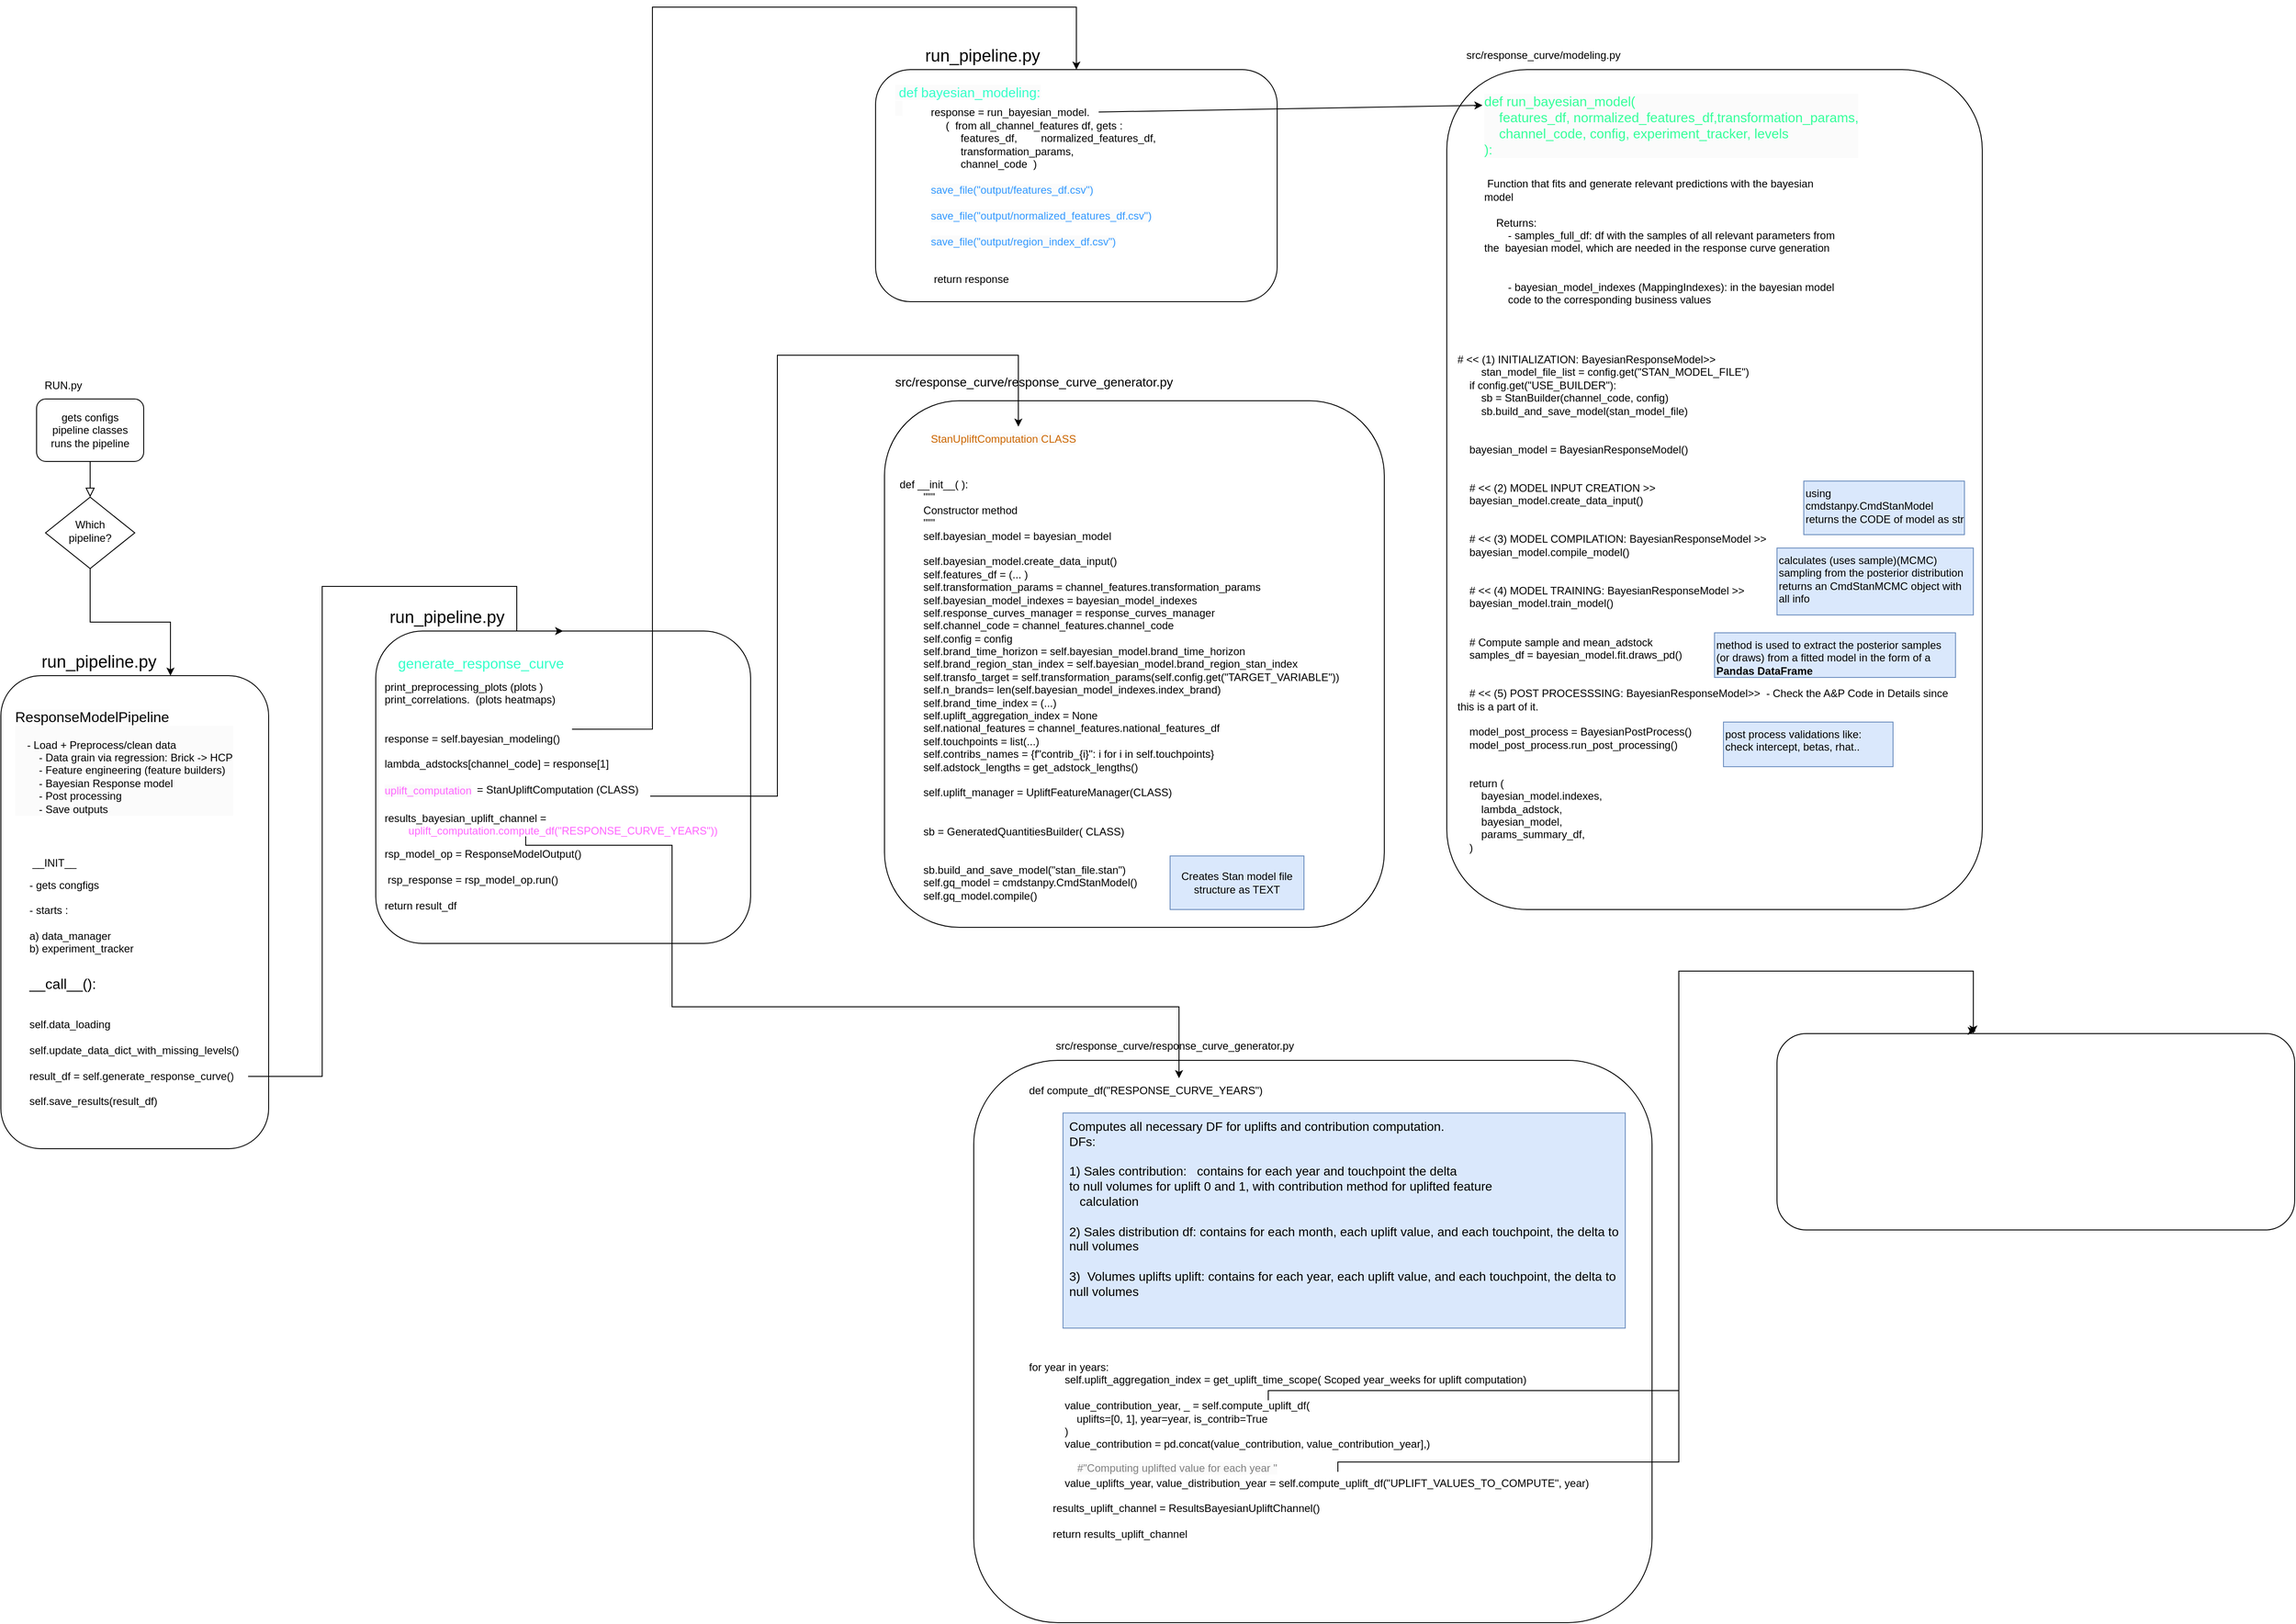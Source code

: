 <mxfile version="24.7.14">
  <diagram id="C5RBs43oDa-KdzZeNtuy" name="Page-1">
    <mxGraphModel dx="752" dy="2500" grid="1" gridSize="10" guides="1" tooltips="1" connect="1" arrows="1" fold="1" page="1" pageScale="1" pageWidth="20000" pageHeight="2000" math="0" shadow="0">
      <root>
        <mxCell id="WIyWlLk6GJQsqaUBKTNV-0" />
        <mxCell id="WIyWlLk6GJQsqaUBKTNV-1" parent="WIyWlLk6GJQsqaUBKTNV-0" />
        <mxCell id="bgpGDWmcntnncIZ7-7qG-19" value="" style="rounded=1;whiteSpace=wrap;html=1;" vertex="1" parent="WIyWlLk6GJQsqaUBKTNV-1">
          <mxGeometry x="1210" y="820" width="760" height="630" as="geometry" />
        </mxCell>
        <mxCell id="bgpGDWmcntnncIZ7-7qG-4" value="" style="rounded=1;whiteSpace=wrap;html=1;" vertex="1" parent="WIyWlLk6GJQsqaUBKTNV-1">
          <mxGeometry x="1110" y="81" width="560" height="590" as="geometry" />
        </mxCell>
        <mxCell id="fa4uJrr_QhnZvR9-6Muc-73" value="" style="rounded=1;whiteSpace=wrap;html=1;" parent="WIyWlLk6GJQsqaUBKTNV-1" vertex="1">
          <mxGeometry x="1740" y="-290" width="600" height="941" as="geometry" />
        </mxCell>
        <mxCell id="WIyWlLk6GJQsqaUBKTNV-2" value="" style="rounded=0;html=1;jettySize=auto;orthogonalLoop=1;fontSize=11;endArrow=block;endFill=0;endSize=8;strokeWidth=1;shadow=0;labelBackgroundColor=none;edgeStyle=orthogonalEdgeStyle;" parent="WIyWlLk6GJQsqaUBKTNV-1" source="WIyWlLk6GJQsqaUBKTNV-3" target="WIyWlLk6GJQsqaUBKTNV-6" edge="1">
          <mxGeometry relative="1" as="geometry" />
        </mxCell>
        <mxCell id="WIyWlLk6GJQsqaUBKTNV-3" value="gets configs&lt;div&gt;pipeline classes&lt;/div&gt;&lt;div&gt;runs the pipeline&lt;/div&gt;" style="rounded=1;whiteSpace=wrap;html=1;fontSize=12;glass=0;strokeWidth=1;shadow=0;" parent="WIyWlLk6GJQsqaUBKTNV-1" vertex="1">
          <mxGeometry x="160" y="79" width="120" height="70" as="geometry" />
        </mxCell>
        <mxCell id="fa4uJrr_QhnZvR9-6Muc-9" value="" style="edgeStyle=orthogonalEdgeStyle;rounded=0;orthogonalLoop=1;jettySize=auto;html=1;" parent="WIyWlLk6GJQsqaUBKTNV-1" source="WIyWlLk6GJQsqaUBKTNV-6" target="WIyWlLk6GJQsqaUBKTNV-7" edge="1">
          <mxGeometry relative="1" as="geometry">
            <Array as="points">
              <mxPoint x="220" y="329" />
              <mxPoint x="310" y="329" />
            </Array>
          </mxGeometry>
        </mxCell>
        <mxCell id="WIyWlLk6GJQsqaUBKTNV-6" value="Which&lt;div&gt;&amp;nbsp;pipeline?&amp;nbsp;&lt;/div&gt;" style="rhombus;whiteSpace=wrap;html=1;shadow=0;fontFamily=Helvetica;fontSize=12;align=center;strokeWidth=1;spacing=6;spacingTop=-4;" parent="WIyWlLk6GJQsqaUBKTNV-1" vertex="1">
          <mxGeometry x="170" y="189" width="100" height="80" as="geometry" />
        </mxCell>
        <mxCell id="WIyWlLk6GJQsqaUBKTNV-7" value="" style="rounded=1;whiteSpace=wrap;html=1;fontSize=12;glass=0;strokeWidth=1;shadow=0;" parent="WIyWlLk6GJQsqaUBKTNV-1" vertex="1">
          <mxGeometry x="120" y="389" width="300" height="530" as="geometry" />
        </mxCell>
        <mxCell id="fa4uJrr_QhnZvR9-6Muc-4" value="RUN.py" style="text;html=1;align=center;verticalAlign=middle;whiteSpace=wrap;rounded=0;" parent="WIyWlLk6GJQsqaUBKTNV-1" vertex="1">
          <mxGeometry x="160" y="49" width="60" height="30" as="geometry" />
        </mxCell>
        <mxCell id="fa4uJrr_QhnZvR9-6Muc-8" value="&lt;font style=&quot;forced-color-adjust: none; color: rgb(0, 0, 0); font-family: Helvetica; font-style: normal; font-variant-ligatures: normal; font-variant-caps: normal; font-weight: 400; letter-spacing: normal; orphans: 2; text-align: center; text-indent: 0px; text-transform: none; widows: 2; word-spacing: 0px; -webkit-text-stroke-width: 0px; white-space: normal; background-color: rgb(251, 251, 251); text-decoration-thickness: initial; text-decoration-style: initial; text-decoration-color: initial; font-size: 16px;&quot;&gt;ResponseModelPipeline&lt;/font&gt;&lt;div style=&quot;forced-color-adjust: none; color: rgb(0, 0, 0); font-family: Helvetica; font-size: 12px; font-style: normal; font-variant-ligatures: normal; font-variant-caps: normal; font-weight: 400; letter-spacing: normal; orphans: 2; text-align: center; text-indent: 0px; text-transform: none; widows: 2; word-spacing: 0px; -webkit-text-stroke-width: 0px; white-space: normal; background-color: rgb(251, 251, 251); text-decoration-thickness: initial; text-decoration-style: initial; text-decoration-color: initial;&quot;&gt;&lt;div style=&quot;forced-color-adjust: none; text-align: left;&quot;&gt;&lt;span style=&quot;forced-color-adjust: none; white-space: pre;&quot;&gt;&lt;span style=&quot;white-space: pre;&quot;&gt;&amp;nbsp;&amp;nbsp;&amp;nbsp;&amp;nbsp;&lt;/span&gt;&lt;/span&gt;&lt;/div&gt;&lt;div style=&quot;forced-color-adjust: none; text-align: left;&quot;&gt;&lt;span style=&quot;forced-color-adjust: none; white-space: pre;&quot;&gt;&lt;span style=&quot;white-space: pre;&quot;&gt;&amp;nbsp;&amp;nbsp;&amp;nbsp;&amp;nbsp;&lt;/span&gt;&lt;/span&gt;- Load + Preprocess/clean data&lt;/div&gt;&lt;div style=&quot;forced-color-adjust: none; text-align: left;&quot;&gt;&amp;nbsp; &amp;nbsp; &amp;nbsp; &amp;nbsp; - Data grain via regression: Brick -&amp;gt; HCP&lt;/div&gt;&lt;div style=&quot;forced-color-adjust: none; text-align: left;&quot;&gt;&amp;nbsp; &amp;nbsp; &amp;nbsp; &amp;nbsp; - Feature engineering (feature builders)&lt;/div&gt;&lt;div style=&quot;forced-color-adjust: none; text-align: left;&quot;&gt;&amp;nbsp; &amp;nbsp; &amp;nbsp; &amp;nbsp; - Bayesian Response model&lt;/div&gt;&lt;div style=&quot;forced-color-adjust: none; text-align: left;&quot;&gt;&amp;nbsp; &amp;nbsp; &amp;nbsp; &amp;nbsp; - Post processing&lt;/div&gt;&lt;div style=&quot;forced-color-adjust: none; text-align: left;&quot;&gt;&amp;nbsp; &amp;nbsp; &amp;nbsp; &amp;nbsp; - Save outputs&lt;/div&gt;&lt;/div&gt;" style="text;whiteSpace=wrap;html=1;" parent="WIyWlLk6GJQsqaUBKTNV-1" vertex="1">
          <mxGeometry x="134" y="419" width="280" height="140" as="geometry" />
        </mxCell>
        <mxCell id="fa4uJrr_QhnZvR9-6Muc-11" value="__INIT__" style="text;html=1;align=center;verticalAlign=middle;whiteSpace=wrap;rounded=0;" parent="WIyWlLk6GJQsqaUBKTNV-1" vertex="1">
          <mxGeometry x="150" y="584" width="60" height="30" as="geometry" />
        </mxCell>
        <mxCell id="fa4uJrr_QhnZvR9-6Muc-12" value="&lt;div&gt;&lt;br&gt;&lt;/div&gt;&lt;div&gt;- gets congfigs&lt;/div&gt;&lt;div&gt;&lt;br&gt;&lt;/div&gt;&lt;div&gt;- starts :&lt;/div&gt;&lt;div&gt;&lt;br&gt;&lt;/div&gt;&lt;div&gt;a) data_manager&lt;/div&gt;&lt;div&gt;b) experiment_tracker&lt;/div&gt;" style="text;html=1;align=left;verticalAlign=middle;whiteSpace=wrap;rounded=0;" parent="WIyWlLk6GJQsqaUBKTNV-1" vertex="1">
          <mxGeometry x="150" y="614" width="140" height="75" as="geometry" />
        </mxCell>
        <mxCell id="fa4uJrr_QhnZvR9-6Muc-16" value="&lt;font style=&quot;font-size: 16px;&quot;&gt;__call__():&lt;/font&gt;&lt;div&gt;&lt;font style=&quot;font-size: 12px;&quot;&gt;&lt;br&gt;&lt;/font&gt;&lt;/div&gt;&lt;div&gt;&lt;font style=&quot;font-size: 12px;&quot;&gt;&lt;br&gt;&lt;/font&gt;&lt;/div&gt;&lt;div&gt;&lt;font style=&quot;font-size: 12px;&quot;&gt;self.data_loading&amp;nbsp;&lt;/font&gt;&lt;/div&gt;&lt;div&gt;&lt;font style=&quot;font-size: 12px;&quot;&gt;&lt;br&gt;&lt;/font&gt;&lt;/div&gt;&lt;div&gt;&lt;font style=&quot;font-size: 12px;&quot;&gt;self.update_data_dict_with_missing_levels()&lt;/font&gt;&lt;/div&gt;&lt;div&gt;&lt;font style=&quot;font-size: 12px;&quot;&gt;&lt;br&gt;&lt;/font&gt;&lt;/div&gt;&lt;div&gt;&lt;font style=&quot;&quot;&gt;&lt;div style=&quot;&quot;&gt;result_df = self.generate_response_curve()&lt;/div&gt;&lt;div style=&quot;&quot;&gt;&lt;br&gt;&lt;/div&gt;&lt;div style=&quot;&quot;&gt;self.save_results(result_df)&lt;/div&gt;&lt;/font&gt;&lt;/div&gt;" style="text;html=1;align=left;verticalAlign=middle;whiteSpace=wrap;rounded=0;" parent="WIyWlLk6GJQsqaUBKTNV-1" vertex="1">
          <mxGeometry x="150" y="719" width="260" height="160" as="geometry" />
        </mxCell>
        <mxCell id="fa4uJrr_QhnZvR9-6Muc-17" value="&lt;font style=&quot;font-size: 19px;&quot;&gt;run_pipeline.py&lt;/font&gt;" style="text;html=1;align=center;verticalAlign=middle;whiteSpace=wrap;rounded=0;" parent="WIyWlLk6GJQsqaUBKTNV-1" vertex="1">
          <mxGeometry x="200" y="359" width="60" height="30" as="geometry" />
        </mxCell>
        <mxCell id="fa4uJrr_QhnZvR9-6Muc-56" value="" style="rounded=1;whiteSpace=wrap;html=1;" parent="WIyWlLk6GJQsqaUBKTNV-1" vertex="1">
          <mxGeometry x="540" y="339" width="420" height="350" as="geometry" />
        </mxCell>
        <mxCell id="fa4uJrr_QhnZvR9-6Muc-57" value="generate_response_curve" style="text;whiteSpace=wrap;fontSize=16;fontColor=#33FFC9;" parent="WIyWlLk6GJQsqaUBKTNV-1" vertex="1">
          <mxGeometry x="562.5" y="359" width="270" height="40" as="geometry" />
        </mxCell>
        <UserObject label="" link="save_file(&quot;output/features_df.csv&quot;&#xa;save_file(&quot;output/normalized_features_df.csv&quot;&#xa;save_file(&quot;output/region_index_df.csv&quot;" id="fa4uJrr_QhnZvR9-6Muc-61">
          <mxCell style="edgeStyle=orthogonalEdgeStyle;rounded=0;orthogonalLoop=1;jettySize=auto;html=1;entryX=0.5;entryY=0;entryDx=0;entryDy=0;" parent="WIyWlLk6GJQsqaUBKTNV-1" target="fa4uJrr_QhnZvR9-6Muc-56" edge="1">
            <mxGeometry x="-0.001" relative="1" as="geometry">
              <mxPoint x="397" y="838" as="sourcePoint" />
              <mxPoint x="320" y="399" as="targetPoint" />
              <Array as="points">
                <mxPoint x="480" y="838" />
                <mxPoint x="480" y="289" />
                <mxPoint x="698" y="289" />
              </Array>
              <mxPoint as="offset" />
            </mxGeometry>
          </mxCell>
        </UserObject>
        <mxCell id="fa4uJrr_QhnZvR9-6Muc-62" value="print_preprocessing_plots (plots )&lt;div&gt;print_correlations.&amp;nbsp; (plots heatmaps)&lt;br&gt;&lt;/div&gt;&lt;div&gt;&lt;br&gt;&lt;/div&gt;&lt;div&gt;&lt;br&gt;&lt;/div&gt;&lt;div&gt;response = self.bayesian_modeling()&lt;br&gt;&lt;/div&gt;&lt;div&gt;&lt;span style=&quot;white-space: pre;&quot;&gt;&#x9;&lt;/span&gt;&lt;br&gt;&lt;/div&gt;&lt;div&gt;&lt;span style=&quot;background-color: initial;&quot;&gt;lambda_adstocks[channel_code] = response[1]&lt;/span&gt;&lt;br&gt;&lt;/div&gt;&lt;div&gt;&lt;div&gt;&lt;br&gt;&lt;/div&gt;&lt;div&gt;&amp;nbsp; &amp;nbsp; &amp;nbsp; &amp;nbsp; &amp;nbsp; &amp;nbsp; &amp;nbsp; &amp;nbsp; &amp;nbsp; &amp;nbsp; &amp;nbsp; &amp;nbsp; &amp;nbsp; &amp;nbsp; &amp;nbsp; &amp;nbsp;= StanUpliftComputation (CLASS)&lt;/div&gt;&lt;/div&gt;&lt;div&gt;&lt;br&gt;&lt;/div&gt;&lt;div&gt;&lt;div&gt;&lt;br&gt;&lt;/div&gt;&lt;/div&gt;&lt;div&gt;&lt;br&gt;&lt;/div&gt;&lt;div&gt;&lt;br&gt;&lt;/div&gt;&lt;div&gt;rsp_model_op = ResponseModelOutput()&lt;br&gt;&lt;/div&gt;&lt;div&gt;&lt;br&gt;&lt;/div&gt;&lt;div&gt;&amp;nbsp;rsp_response = rsp_model_op.run()&lt;br&gt;&lt;/div&gt;&lt;div&gt;&lt;br&gt;&lt;/div&gt;&lt;div&gt;return result_df&lt;br&gt;&lt;/div&gt;" style="text;html=1;align=left;verticalAlign=middle;whiteSpace=wrap;rounded=0;" parent="WIyWlLk6GJQsqaUBKTNV-1" vertex="1">
          <mxGeometry x="547.5" y="389" width="300" height="270" as="geometry" />
        </mxCell>
        <mxCell id="fa4uJrr_QhnZvR9-6Muc-64" value="" style="rounded=1;whiteSpace=wrap;html=1;" parent="WIyWlLk6GJQsqaUBKTNV-1" vertex="1">
          <mxGeometry x="1100" y="-290" width="450" height="260" as="geometry" />
        </mxCell>
        <UserObject label="  &#xa;response = run_bayesian_model. &#xa;     (  from all_channel_features df, gets :&#xa;          features_df,        normalized_features_df,&#xa;          transformation_params,&#xa;          channel_code  )&#xa;&#xa;&#xa;&#xa;&#xa;&#xa;&#xa;&#xa;     &#xa; return response" link="response = run_bayesian_model(&#xa;            all_channel_features[channel_code].features_df,&#xa;            all_channel_features[channel_code].normalized_features_df,&#xa;            all_channel_features[channel_code].transformation_params,&#xa;            all_channel_features[channel_code].channel_code,&#xa;            self.config,&#xa;            self.experiment_tracker,&#xa;            level,&#xa;        )&#xa;&#xa;&#xa;        save_file(&#xa;            data=all_channel_features[channel_code].features_df,&#xa;            file_name=f&#39;{&quot;output/features_df.csv&quot;}&#39;,&#xa;            experiment_tracker=self.experiment_tracker,&#xa;            mlflow_directory=channel_code&#xa;            if level is None&#xa;            else osp.join(level[&quot;speciality&quot;], level[&quot;segment_code&quot;], level[&quot;segment_value&quot;]),&#xa;        )&#xa;        save_file(&#xa;            data=all_channel_features[channel_code].normalized_features_df,&#xa;            file_name=f&#39;{&quot;output/normalized_features_df.csv&quot;}&#39;,&#xa;            experiment_tracker=self.experiment_tracker,&#xa;            mlflow_directory=channel_code&#xa;            if level is None&#xa;            else osp.join(level[&quot;speciality&quot;], level[&quot;segment_code&quot;], level[&quot;segment_value&quot;]),&#xa;        )&#xa;        save_file(&#xa;            data=response[0].region_index_df,&#xa;            file_name=f&#39;{&quot;output/region_index_df.csv&quot;}&#39;,&#xa;            experiment_tracker=self.experiment_tracker,&#xa;            mlflow_directory=channel_code&#xa;            if level is None&#xa;            else osp.join(level[&quot;speciality&quot;], level[&quot;segment_code&quot;], level[&quot;segment_value&quot;]),&#xa;        )&#xa;        return response" id="fa4uJrr_QhnZvR9-6Muc-63">
          <mxCell style="text;whiteSpace=wrap;" parent="WIyWlLk6GJQsqaUBKTNV-1" vertex="1">
            <mxGeometry x="1160" y="-270" width="380" height="240" as="geometry" />
          </mxCell>
        </UserObject>
        <UserObject label="" id="fa4uJrr_QhnZvR9-6Muc-66">
          <mxCell style="edgeStyle=orthogonalEdgeStyle;rounded=0;orthogonalLoop=1;jettySize=auto;html=1;entryX=0.5;entryY=0;entryDx=0;entryDy=0;exitX=0.708;exitY=0.222;exitDx=0;exitDy=0;exitPerimeter=0;" parent="WIyWlLk6GJQsqaUBKTNV-1" source="fa4uJrr_QhnZvR9-6Muc-62" target="fa4uJrr_QhnZvR9-6Muc-64" edge="1">
            <mxGeometry x="-0.001" relative="1" as="geometry">
              <mxPoint x="850" y="779" as="sourcePoint" />
              <mxPoint x="1240.5" y="429.47" as="targetPoint" />
              <Array as="points">
                <mxPoint x="850" y="449" />
                <mxPoint x="850" y="-360" />
                <mxPoint x="1325" y="-360" />
              </Array>
              <mxPoint as="offset" />
            </mxGeometry>
          </mxCell>
        </UserObject>
        <mxCell id="fa4uJrr_QhnZvR9-6Muc-68" value=" &#xa; Function that fits and generate relevant predictions with the bayesian model&#xa;&#xa;    Returns:&#xa;        - samples_full_df: df with the samples of all relevant parameters from the  bayesian model, which are needed in the response curve generation&#xa;&#xa;&#xa;        - bayesian_model_indexes (MappingIndexes): in the bayesian model&#xa;        code to the corresponding business values &#xa;&#xa;&#xa;&#xa;&#xa;&#xa;" style="text;whiteSpace=wrap;" parent="WIyWlLk6GJQsqaUBKTNV-1" vertex="1">
          <mxGeometry x="1780" y="-190" width="400" height="191" as="geometry" />
        </mxCell>
        <UserObject label="src/response_curve/modeling.py" link="src/response_curve/modeling.py" id="fa4uJrr_QhnZvR9-6Muc-69">
          <mxCell style="text;whiteSpace=wrap;" parent="WIyWlLk6GJQsqaUBKTNV-1" vertex="1">
            <mxGeometry x="1760" y="-320" width="210" height="40" as="geometry" />
          </mxCell>
        </UserObject>
        <mxCell id="fa4uJrr_QhnZvR9-6Muc-70" value="&lt;font style=&quot;font-size: 19px;&quot;&gt;run_pipeline.py&lt;/font&gt;" style="text;html=1;align=center;verticalAlign=middle;whiteSpace=wrap;rounded=0;" parent="WIyWlLk6GJQsqaUBKTNV-1" vertex="1">
          <mxGeometry x="590" y="309" width="60" height="30" as="geometry" />
        </mxCell>
        <mxCell id="fa4uJrr_QhnZvR9-6Muc-71" value="&lt;font style=&quot;font-size: 19px;&quot;&gt;run_pipeline.py&lt;/font&gt;" style="text;html=1;align=center;verticalAlign=middle;whiteSpace=wrap;rounded=0;" parent="WIyWlLk6GJQsqaUBKTNV-1" vertex="1">
          <mxGeometry x="1190" y="-320" width="60" height="30" as="geometry" />
        </mxCell>
        <mxCell id="fa4uJrr_QhnZvR9-6Muc-72" value="&lt;font color=&quot;#33ffc9&quot; style=&quot;font-size: 15px;&quot;&gt;&lt;span style=&quot;font-family: Helvetica; font-style: normal; font-variant-ligatures: normal; font-variant-caps: normal; font-weight: 400; letter-spacing: normal; orphans: 2; text-align: left; text-indent: 0px; text-transform: none; widows: 2; word-spacing: 0px; -webkit-text-stroke-width: 0px; white-space: normal; background-color: rgb(251, 251, 251); text-decoration-thickness: initial; text-decoration-style: initial; text-decoration-color: initial; float: none; display: inline !important;&quot;&gt;&amp;nbsp;def bayesian_modeling:&lt;/span&gt;&lt;br style=&quot;forced-color-adjust: none; padding: 0px; margin: 0px; font-family: Helvetica; font-style: normal; font-variant-ligatures: normal; font-variant-caps: normal; font-weight: 400; letter-spacing: normal; orphans: 2; text-align: left; text-indent: 0px; text-transform: none; widows: 2; word-spacing: 0px; -webkit-text-stroke-width: 0px; white-space: normal; background-color: rgb(251, 251, 251); text-decoration-thickness: initial; text-decoration-style: initial; text-decoration-color: initial;&quot;&gt;&lt;span style=&quot;forced-color-adjust: none; padding: 0px; margin: 0px; font-family: Helvetica; font-style: normal; font-variant-ligatures: normal; font-variant-caps: normal; font-weight: 400; letter-spacing: normal; orphans: 2; text-align: left; text-indent: 0px; text-transform: none; widows: 2; word-spacing: 0px; -webkit-text-stroke-width: 0px; background-color: rgb(251, 251, 251); text-decoration-thickness: initial; text-decoration-style: initial; text-decoration-color: initial; white-space: pre;&quot;&gt;&amp;nbsp;&amp;nbsp;&lt;/span&gt;&lt;/font&gt;" style="text;whiteSpace=wrap;html=1;" parent="WIyWlLk6GJQsqaUBKTNV-1" vertex="1">
          <mxGeometry x="1120" y="-280" width="230" height="50" as="geometry" />
        </mxCell>
        <mxCell id="fa4uJrr_QhnZvR9-6Muc-74" value="&lt;div style=&quot;forced-color-adjust: none; padding: 0px; margin: 0px; font-family: Helvetica; font-style: normal; font-variant-ligatures: normal; font-variant-caps: normal; font-weight: 400; letter-spacing: normal; orphans: 2; text-align: left; text-indent: 0px; text-transform: none; widows: 2; word-spacing: 0px; -webkit-text-stroke-width: 0px; white-space: normal; background-color: rgb(251, 251, 251); text-decoration-thickness: initial; text-decoration-style: initial; text-decoration-color: initial; font-size: 15px;&quot;&gt;&lt;font color=&quot;#33ff99&quot; style=&quot;font-size: 15px;&quot;&gt;def run_bayesian_model(&lt;/font&gt;&lt;/div&gt;&lt;div style=&quot;forced-color-adjust: none; padding: 0px; margin: 0px; font-family: Helvetica; font-style: normal; font-variant-ligatures: normal; font-variant-caps: normal; font-weight: 400; letter-spacing: normal; orphans: 2; text-align: left; text-indent: 0px; text-transform: none; widows: 2; word-spacing: 0px; -webkit-text-stroke-width: 0px; white-space: normal; background-color: rgb(251, 251, 251); text-decoration-thickness: initial; text-decoration-style: initial; text-decoration-color: initial; font-size: 15px;&quot;&gt;&lt;font color=&quot;#33ff99&quot; style=&quot;font-size: 15px;&quot;&gt;&amp;nbsp; &amp;nbsp; features_df, normalized_features_df,transformation_params,&lt;/font&gt;&lt;/div&gt;&lt;div style=&quot;forced-color-adjust: none; padding: 0px; margin: 0px; font-family: Helvetica; font-style: normal; font-variant-ligatures: normal; font-variant-caps: normal; font-weight: 400; letter-spacing: normal; orphans: 2; text-align: left; text-indent: 0px; text-transform: none; widows: 2; word-spacing: 0px; -webkit-text-stroke-width: 0px; white-space: normal; background-color: rgb(251, 251, 251); text-decoration-thickness: initial; text-decoration-style: initial; text-decoration-color: initial; font-size: 15px;&quot;&gt;&lt;font color=&quot;#33ff99&quot; style=&quot;font-size: 15px;&quot;&gt;&amp;nbsp; &amp;nbsp; channel_code, config, experiment_tracker, levels&lt;/font&gt;&lt;/div&gt;&lt;div style=&quot;forced-color-adjust: none; padding: 0px; margin: 0px; font-family: Helvetica; font-style: normal; font-variant-ligatures: normal; font-variant-caps: normal; font-weight: 400; letter-spacing: normal; orphans: 2; text-align: left; text-indent: 0px; text-transform: none; widows: 2; word-spacing: 0px; -webkit-text-stroke-width: 0px; white-space: normal; background-color: rgb(251, 251, 251); text-decoration-thickness: initial; text-decoration-style: initial; text-decoration-color: initial; font-size: 15px;&quot;&gt;&lt;font color=&quot;#33ff99&quot; style=&quot;font-size: 15px;&quot;&gt;):&lt;/font&gt;&lt;/div&gt;" style="text;whiteSpace=wrap;html=1;" parent="WIyWlLk6GJQsqaUBKTNV-1" vertex="1">
          <mxGeometry x="1780" y="-270" width="480" height="80" as="geometry" />
        </mxCell>
        <UserObject label="# &lt;&lt; (1) INITIALIZATION: BayesianResponseModel&gt;&gt;&#xa;        stan_model_file_list = config.get(&quot;STAN_MODEL_FILE&quot;)&#xa;    if config.get(&quot;USE_BUILDER&quot;):&#xa;        sb = StanBuilder(channel_code, config)&#xa;        sb.build_and_save_model(stan_model_file)&#xa;&#xa;&#xa;    bayesian_model = BayesianResponseModel()&#xa;&#xa;&#xa;    # &lt;&lt; (2) MODEL INPUT CREATION &gt;&gt;&#xa;    bayesian_model.create_data_input()&#xa;&#xa;&#xa;    # &lt;&lt; (3) MODEL COMPILATION: BayesianResponseModel &gt;&gt;&#xa;    bayesian_model.compile_model()&#xa;&#xa;&#xa;    # &lt;&lt; (4) MODEL TRAINING: BayesianResponseModel &gt;&gt;&#xa;    bayesian_model.train_model()&#xa;&#xa;&#xa;    # Compute sample and mean_adstock&#xa;    samples_df = bayesian_model.fit.draws_pd()&#xa;&#xa;&#xa;    # &lt;&lt; (5) POST PROCESSSING: BayesianResponseModel&gt;&gt;  - Check the A&amp;P Code in Details since this is a part of it.&#xa;  &#xa;    model_post_process = BayesianPostProcess()&#xa;    model_post_process.run_post_processing()&#xa;&#xa;&#xa;    return (&#xa;        bayesian_model.indexes,&#xa;        lambda_adstock,&#xa;        bayesian_model,&#xa;        params_summary_df,&#xa;    )" link="# &lt;&lt; (1) INITIALIZATION: BayesianResponseModel&gt;&gt;&#xa;        stan_model_file_list = config.get(&quot;STAN_MODEL_FILE&quot;)&#xa;    if config.get(&quot;USE_BUILDER&quot;):&#xa;        sb = StanBuilder(channel_code, config)&#xa;        sb.build_and_save_model(stan_model_file)&#xa;&#xa;&#xa;    bayesian_model = BayesianResponseModel()&#xa;&#xa;&#xa;    # &lt;&lt; (2) MODEL INPUT CREATION &gt;&gt;&#xa;    bayesian_model.create_data_input()&#xa;&#xa;&#xa;    # &lt;&lt; (3) MODEL COMPILATION: BayesianResponseModel &gt;&gt;&#xa;    bayesian_model.compile_model()&#xa;&#xa;&#xa;    # &lt;&lt; (4) MODEL TRAINING: BayesianResponseModel &gt;&gt;&#xa;    bayesian_model.train_model()&#xa;&#xa;&#xa;    # Compute sample and mean_adstock&#xa;    samples_df = bayesian_model.fit.draws_pd()&#xa;&#xa;&#xa;    # &lt;&lt; (5) POST PROCESSSING: BayesianResponseModel&gt;&gt;  - Check the A&amp;P Code in Details since this is a part of it.&#xa;  &#xa;    model_post_process = BayesianPostProcess()&#xa;    model_post_process.run_post_processing()&#xa;    return (&#xa;        bayesian_model.indexes,&#xa;        lambda_adstock,&#xa;        bayesian_model,&#xa;        params_summary_df,&#xa;    )" id="fa4uJrr_QhnZvR9-6Muc-75">
          <mxCell style="text;whiteSpace=wrap;" parent="WIyWlLk6GJQsqaUBKTNV-1" vertex="1">
            <mxGeometry x="1750" y="21" width="560" height="560" as="geometry" />
          </mxCell>
        </UserObject>
        <mxCell id="fa4uJrr_QhnZvR9-6Muc-76" value="using &#xa;cmdstanpy.CmdStanModel&#xa;returns the CODE of model as str" style="text;whiteSpace=wrap;fillColor=#dae8fc;strokeColor=#6c8ebf;" parent="WIyWlLk6GJQsqaUBKTNV-1" vertex="1">
          <mxGeometry x="2140" y="171" width="180" height="60" as="geometry" />
        </mxCell>
        <mxCell id="fa4uJrr_QhnZvR9-6Muc-77" value="&lt;div&gt;calculates (uses sample)&lt;span style=&quot;background-color: initial;&quot;&gt;(MCMC)&amp;nbsp;&lt;/span&gt;&lt;/div&gt;&lt;div&gt;&lt;span style=&quot;background-color: initial;&quot;&gt;sampling from the posterior distribution&lt;/span&gt;&lt;/div&gt;&lt;div&gt;&lt;span style=&quot;background-color: initial;&quot;&gt;returns an&amp;nbsp;&lt;/span&gt;&lt;span style=&quot;background-color: initial;&quot;&gt;CmdStanMCMC object with all info&lt;/span&gt;&lt;/div&gt;" style="text;whiteSpace=wrap;html=1;fillColor=#dae8fc;strokeColor=#6c8ebf;" parent="WIyWlLk6GJQsqaUBKTNV-1" vertex="1">
          <mxGeometry x="2110" y="246" width="220" height="75" as="geometry" />
        </mxCell>
        <mxCell id="fa4uJrr_QhnZvR9-6Muc-79" value="method is used to extract the posterior samples (or draws) from a fitted model in the form of a &lt;strong&gt;Pandas DataFrame&lt;/strong&gt;" style="text;whiteSpace=wrap;html=1;fillColor=#dae8fc;strokeColor=#6c8ebf;" parent="WIyWlLk6GJQsqaUBKTNV-1" vertex="1">
          <mxGeometry x="2040" y="341" width="270" height="50" as="geometry" />
        </mxCell>
        <mxCell id="fa4uJrr_QhnZvR9-6Muc-81" value="" style="endArrow=classic;html=1;rounded=0;entryX=0;entryY=0.25;entryDx=0;entryDy=0;exitX=1;exitY=0.75;exitDx=0;exitDy=0;" parent="WIyWlLk6GJQsqaUBKTNV-1" source="fa4uJrr_QhnZvR9-6Muc-72" target="fa4uJrr_QhnZvR9-6Muc-74" edge="1">
          <mxGeometry width="50" height="50" relative="1" as="geometry">
            <mxPoint x="1390" y="-229" as="sourcePoint" />
            <mxPoint x="1440" y="-279" as="targetPoint" />
          </mxGeometry>
        </mxCell>
        <mxCell id="bgpGDWmcntnncIZ7-7qG-0" value="post process validations like:&#xa;check intercept, betas, rhat.." style="text;whiteSpace=wrap;fillColor=#dae8fc;strokeColor=#6c8ebf;" vertex="1" parent="WIyWlLk6GJQsqaUBKTNV-1">
          <mxGeometry x="2050" y="441" width="190" height="50" as="geometry" />
        </mxCell>
        <UserObject label="&lt;font color=&quot;#3399ff&quot;&gt;&lt;span style=&quot;font-family: Helvetica; font-size: 12px; font-style: normal; font-variant-ligatures: normal; font-variant-caps: normal; font-weight: 400; letter-spacing: normal; orphans: 2; text-align: left; text-indent: 0px; text-transform: none; widows: 2; word-spacing: 0px; -webkit-text-stroke-width: 0px; white-space: normal; background-color: rgb(251, 251, 251); text-decoration-thickness: initial; text-decoration-style: initial; text-decoration-color: initial; float: none; display: inline !important;&quot;&gt;save_file(&quot;output/features_df.csv&quot;)&lt;/span&gt;&lt;br style=&quot;forced-color-adjust: none; padding: 0px; margin: 0px; font-family: Helvetica; font-size: 12px; font-style: normal; font-variant-ligatures: normal; font-variant-caps: normal; font-weight: 400; letter-spacing: normal; orphans: 2; text-align: left; text-indent: 0px; text-transform: none; widows: 2; word-spacing: 0px; -webkit-text-stroke-width: 0px; white-space: normal; background-color: rgb(251, 251, 251); text-decoration-thickness: initial; text-decoration-style: initial; text-decoration-color: initial;&quot;&gt;&lt;br style=&quot;forced-color-adjust: none; padding: 0px; margin: 0px; font-family: Helvetica; font-size: 12px; font-style: normal; font-variant-ligatures: normal; font-variant-caps: normal; font-weight: 400; letter-spacing: normal; orphans: 2; text-align: left; text-indent: 0px; text-transform: none; widows: 2; word-spacing: 0px; -webkit-text-stroke-width: 0px; white-space: normal; background-color: rgb(251, 251, 251); text-decoration-thickness: initial; text-decoration-style: initial; text-decoration-color: initial;&quot;&gt;&lt;span style=&quot;font-family: Helvetica; font-size: 12px; font-style: normal; font-variant-ligatures: normal; font-variant-caps: normal; font-weight: 400; letter-spacing: normal; orphans: 2; text-align: left; text-indent: 0px; text-transform: none; widows: 2; word-spacing: 0px; -webkit-text-stroke-width: 0px; white-space: normal; background-color: rgb(251, 251, 251); text-decoration-thickness: initial; text-decoration-style: initial; text-decoration-color: initial; float: none; display: inline !important;&quot;&gt;save_file(&quot;output/normalized_features_df.csv&quot;)&lt;/span&gt;&lt;br style=&quot;forced-color-adjust: none; padding: 0px; margin: 0px; font-family: Helvetica; font-size: 12px; font-style: normal; font-variant-ligatures: normal; font-variant-caps: normal; font-weight: 400; letter-spacing: normal; orphans: 2; text-align: left; text-indent: 0px; text-transform: none; widows: 2; word-spacing: 0px; -webkit-text-stroke-width: 0px; white-space: normal; background-color: rgb(251, 251, 251); text-decoration-thickness: initial; text-decoration-style: initial; text-decoration-color: initial;&quot;&gt;&lt;br style=&quot;forced-color-adjust: none; padding: 0px; margin: 0px; font-family: Helvetica; font-size: 12px; font-style: normal; font-variant-ligatures: normal; font-variant-caps: normal; font-weight: 400; letter-spacing: normal; orphans: 2; text-align: left; text-indent: 0px; text-transform: none; widows: 2; word-spacing: 0px; -webkit-text-stroke-width: 0px; white-space: normal; background-color: rgb(251, 251, 251); text-decoration-thickness: initial; text-decoration-style: initial; text-decoration-color: initial;&quot;&gt;&lt;span style=&quot;font-family: Helvetica; font-size: 12px; font-style: normal; font-variant-ligatures: normal; font-variant-caps: normal; font-weight: 400; letter-spacing: normal; orphans: 2; text-align: left; text-indent: 0px; text-transform: none; widows: 2; word-spacing: 0px; -webkit-text-stroke-width: 0px; white-space: normal; background-color: rgb(251, 251, 251); text-decoration-thickness: initial; text-decoration-style: initial; text-decoration-color: initial; float: none; display: inline !important;&quot;&gt;save_file(&quot;output/region_index_df.csv&quot;)&lt;/span&gt;&lt;/font&gt;" link="&lt;span style=&quot;color: rgb(0, 0, 0); font-family: Helvetica; font-size: 12px; font-style: normal; font-variant-ligatures: normal; font-variant-caps: normal; font-weight: 400; letter-spacing: normal; orphans: 2; text-align: left; text-indent: 0px; text-transform: none; widows: 2; word-spacing: 0px; -webkit-text-stroke-width: 0px; white-space: normal; background-color: rgb(251, 251, 251); text-decoration-thickness: initial; text-decoration-style: initial; text-decoration-color: initial; display: inline !important; float: none;&quot;&gt;save_file(&quot;output/features_df.csv&quot;)&lt;/span&gt;&lt;br style=&quot;forced-color-adjust: none; padding: 0px; margin: 0px; color: rgb(0, 0, 0); font-family: Helvetica; font-size: 12px; font-style: normal; font-variant-ligatures: normal; font-variant-caps: normal; font-weight: 400; letter-spacing: normal; orphans: 2; text-align: left; text-indent: 0px; text-transform: none; widows: 2; word-spacing: 0px; -webkit-text-stroke-width: 0px; white-space: normal; background-color: rgb(251, 251, 251); text-decoration-thickness: initial; text-decoration-style: initial; text-decoration-color: initial;&quot;&gt;&lt;br style=&quot;forced-color-adjust: none; padding: 0px; margin: 0px; color: rgb(0, 0, 0); font-family: Helvetica; font-size: 12px; font-style: normal; font-variant-ligatures: normal; font-variant-caps: normal; font-weight: 400; letter-spacing: normal; orphans: 2; text-align: left; text-indent: 0px; text-transform: none; widows: 2; word-spacing: 0px; -webkit-text-stroke-width: 0px; white-space: normal; background-color: rgb(251, 251, 251); text-decoration-thickness: initial; text-decoration-style: initial; text-decoration-color: initial;&quot;&gt;&lt;br style=&quot;forced-color-adjust: none; padding: 0px; margin: 0px; color: rgb(0, 0, 0); font-family: Helvetica; font-size: 12px; font-style: normal; font-variant-ligatures: normal; font-variant-caps: normal; font-weight: 400; letter-spacing: normal; orphans: 2; text-align: left; text-indent: 0px; text-transform: none; widows: 2; word-spacing: 0px; -webkit-text-stroke-width: 0px; white-space: normal; background-color: rgb(251, 251, 251); text-decoration-thickness: initial; text-decoration-style: initial; text-decoration-color: initial;&quot;&gt;&lt;span style=&quot;color: rgb(0, 0, 0); font-family: Helvetica; font-size: 12px; font-style: normal; font-variant-ligatures: normal; font-variant-caps: normal; font-weight: 400; letter-spacing: normal; orphans: 2; text-align: left; text-indent: 0px; text-transform: none; widows: 2; word-spacing: 0px; -webkit-text-stroke-width: 0px; white-space: normal; background-color: rgb(251, 251, 251); text-decoration-thickness: initial; text-decoration-style: initial; text-decoration-color: initial; display: inline !important; float: none;&quot;&gt;save_file(&quot;output/normalized_features_df.csv&quot;)&lt;/span&gt;&lt;br style=&quot;forced-color-adjust: none; padding: 0px; margin: 0px; color: rgb(0, 0, 0); font-family: Helvetica; font-size: 12px; font-style: normal; font-variant-ligatures: normal; font-variant-caps: normal; font-weight: 400; letter-spacing: normal; orphans: 2; text-align: left; text-indent: 0px; text-transform: none; widows: 2; word-spacing: 0px; -webkit-text-stroke-width: 0px; white-space: normal; background-color: rgb(251, 251, 251); text-decoration-thickness: initial; text-decoration-style: initial; text-decoration-color: initial;&quot;&gt;&lt;br style=&quot;forced-color-adjust: none; padding: 0px; margin: 0px; color: rgb(0, 0, 0); font-family: Helvetica; font-size: 12px; font-style: normal; font-variant-ligatures: normal; font-variant-caps: normal; font-weight: 400; letter-spacing: normal; orphans: 2; text-align: left; text-indent: 0px; text-transform: none; widows: 2; word-spacing: 0px; -webkit-text-stroke-width: 0px; white-space: normal; background-color: rgb(251, 251, 251); text-decoration-thickness: initial; text-decoration-style: initial; text-decoration-color: initial;&quot;&gt;&lt;span style=&quot;color: rgb(0, 0, 0); font-family: Helvetica; font-size: 12px; font-style: normal; font-variant-ligatures: normal; font-variant-caps: normal; font-weight: 400; letter-spacing: normal; orphans: 2; text-align: left; text-indent: 0px; text-transform: none; widows: 2; word-spacing: 0px; -webkit-text-stroke-width: 0px; white-space: normal; background-color: rgb(251, 251, 251); text-decoration-thickness: initial; text-decoration-style: initial; text-decoration-color: initial; display: inline !important; float: none;&quot;&gt;save_file(&quot;output/region_index_df.csv&quot;)&lt;/span&gt;&lt;br style=&quot;forced-color-adjust: none; padding: 0px; margin: 0px; color: rgb(0, 0, 0); font-family: Helvetica; font-size: 12px; font-style: normal; font-variant-ligatures: normal; font-variant-caps: normal; font-weight: 400; letter-spacing: normal; orphans: 2; text-align: left; text-indent: 0px; text-transform: none; widows: 2; word-spacing: 0px; -webkit-text-stroke-width: 0px; white-space: normal; background-color: rgb(251, 251, 251); text-decoration-thickness: initial; text-decoration-style: initial; text-decoration-color: initial;&quot;&gt;" id="bgpGDWmcntnncIZ7-7qG-1">
          <mxCell style="text;whiteSpace=wrap;html=1;" vertex="1" parent="WIyWlLk6GJQsqaUBKTNV-1">
            <mxGeometry x="1160" y="-169" width="280" height="100" as="geometry" />
          </mxCell>
        </UserObject>
        <UserObject label="src/response_curve/response_curve_generator.py" link="src/response_curve/response_curve_generator.py" id="bgpGDWmcntnncIZ7-7qG-3">
          <mxCell style="text;whiteSpace=wrap;strokeWidth=2;fontSize=14;" vertex="1" parent="WIyWlLk6GJQsqaUBKTNV-1">
            <mxGeometry x="1120" y="45" width="370" height="40" as="geometry" />
          </mxCell>
        </UserObject>
        <mxCell id="bgpGDWmcntnncIZ7-7qG-6" value="&lt;span style=&quot;font-family: Helvetica; font-size: 12px; font-style: normal; font-variant-ligatures: normal; font-variant-caps: normal; font-weight: 400; letter-spacing: normal; orphans: 2; text-align: left; text-indent: 0px; text-transform: none; widows: 2; word-spacing: 0px; -webkit-text-stroke-width: 0px; white-space: normal; background-color: rgb(251, 251, 251); text-decoration-thickness: initial; text-decoration-style: initial; text-decoration-color: initial; float: none; display: inline !important;&quot;&gt;&lt;font color=&quot;#cc6600&quot;&gt;StanUpliftComputation CLASS&lt;/font&gt;&lt;/span&gt;" style="text;whiteSpace=wrap;html=1;" vertex="1" parent="WIyWlLk6GJQsqaUBKTNV-1">
          <mxGeometry x="1160" y="110" width="200" height="40" as="geometry" />
        </mxCell>
        <UserObject label="def __init__( ):&#xa;        &quot;&quot;&quot;&#xa;        Constructor method&#xa;        &quot;&quot;&quot;&#xa;        self.bayesian_model = bayesian_model&#xa;        &#xa;        self.bayesian_model.create_data_input()&#xa;        self.features_df = (... )&#xa;        self.transformation_params = channel_features.transformation_params&#xa;        self.bayesian_model_indexes = bayesian_model_indexes&#xa;        self.response_curves_manager = response_curves_manager&#xa;        self.channel_code = channel_features.channel_code&#xa;        self.config = config&#xa;        self.brand_time_horizon = self.bayesian_model.brand_time_horizon&#xa;        self.brand_region_stan_index = self.bayesian_model.brand_region_stan_index&#xa;        self.transfo_target = self.transformation_params(self.config.get(&quot;TARGET_VARIABLE&quot;))&#xa;        self.n_brands= len(self.bayesian_model_indexes.index_brand)&#xa;        self.brand_time_index = (...)&#xa;        self.uplift_aggregation_index = None&#xa;        self.national_features = channel_features.national_features_df&#xa;        self.touchpoints = list(...)&#xa;        self.contribs_names = {f&quot;contrib_{i}&quot;: i for i in self.touchpoints}&#xa;        self.adstock_lengths = get_adstock_lengths()&#xa;&#xa;        self.uplift_manager = UpliftFeatureManager(CLASS)&#xa;&#xa;&#xa;        sb = GeneratedQuantitiesBuilder( CLASS)&#xa;&#xa;&#xa;        sb.build_and_save_model(&quot;stan_file.stan&quot;)&#xa;        self.gq_model = cmdstanpy.CmdStanModel()&#xa;        self.gq_model.compile()" link="def __init__( ):&#xa;        &quot;&quot;&quot;&#xa;        Constructor method&#xa;        &quot;&quot;&quot;&#xa;        self.bayesian_model = bayesian_model&#xa;        &#xa;        self.bayesian_model.create_data_input()&#xa;        self.features_df = (... )&#xa;        self.transformation_params = channel_features.transformation_params&#xa;        self.bayesian_model_indexes = bayesian_model_indexes&#xa;        self.response_curves_manager = response_curves_manager&#xa;        self.channel_code = channel_features.channel_code&#xa;        self.config = config&#xa;        self.brand_time_horizon = self.bayesian_model.brand_time_horizon&#xa;        self.brand_region_stan_index = self.bayesian_model.brand_region_stan_index&#xa;&#xa;&#xa;        self.transfo_target = self.transformation_params(self.config.get(&quot;TARGET_VARIABLE&quot;))&#xa;        self.n_brands = len(self.bayesian_model_indexes.index_brand)&#xa;        self.brand_time_index = (...)&#xa;&#xa;&#xa;        self.uplift_aggregation_index = None&#xa;        self.national_features = channel_features.national_features_df&#xa;&#xa;&#xa;        self.touchpoints = list(...)&#xa;        self.contribs_names = {f&quot;contrib_{i}&quot;: i for i in self.touchpoints}&#xa;        self.adstock_lengths = get_adstock_lengths()&#xa;        self.uplift_manager = UpliftFeatureManager(CLASS)&#xa;&#xa;&#xa;        sb = GeneratedQuantitiesBuilder( )&#xa;        sb.build_and_save_model(&quot;stan_file.stan&quot;)&#xa;        self.gq_model = cmdstanpy.CmdStanModel()&#xa;        self.gq_model.compile()" id="bgpGDWmcntnncIZ7-7qG-7">
          <mxCell style="text;whiteSpace=wrap;" vertex="1" parent="WIyWlLk6GJQsqaUBKTNV-1">
            <mxGeometry x="1125" y="161" width="530" height="540" as="geometry" />
          </mxCell>
        </UserObject>
        <mxCell id="bgpGDWmcntnncIZ7-7qG-9" value="Creates Stan model file structure as TEXT" style="text;html=1;align=center;verticalAlign=middle;whiteSpace=wrap;rounded=0;fillColor=#dae8fc;strokeColor=#6c8ebf;" vertex="1" parent="WIyWlLk6GJQsqaUBKTNV-1">
          <mxGeometry x="1430" y="591" width="150" height="60" as="geometry" />
        </mxCell>
        <UserObject label="" link="save_file(&quot;output/features_df.csv&quot;&#xa;save_file(&quot;output/normalized_features_df.csv&quot;&#xa;save_file(&quot;output/region_index_df.csv&quot;" id="bgpGDWmcntnncIZ7-7qG-10">
          <mxCell style="edgeStyle=orthogonalEdgeStyle;rounded=0;orthogonalLoop=1;jettySize=auto;html=1;exitX=1;exitY=0.5;exitDx=0;exitDy=0;entryX=0.5;entryY=0;entryDx=0;entryDy=0;" edge="1" parent="WIyWlLk6GJQsqaUBKTNV-1" source="fa4uJrr_QhnZvR9-6Muc-62" target="bgpGDWmcntnncIZ7-7qG-6">
            <mxGeometry x="-0.001" relative="1" as="geometry">
              <mxPoint x="1000" y="558" as="sourcePoint" />
              <mxPoint x="1277.059" y="641.0" as="targetPoint" />
              <Array as="points">
                <mxPoint x="990" y="524" />
                <mxPoint x="990" y="30" />
                <mxPoint x="1260" y="30" />
              </Array>
              <mxPoint as="offset" />
            </mxGeometry>
          </mxCell>
        </UserObject>
        <mxCell id="bgpGDWmcntnncIZ7-7qG-14" value="&lt;div style=&quot;forced-color-adjust: none;&quot;&gt;&lt;div style=&quot;forced-color-adjust: none;&quot;&gt;results_bayesian_uplift_channel = &lt;span style=&quot;white-space: pre;&quot;&gt;&#x9;&lt;/span&gt;&lt;font color=&quot;#ff66ff&quot;&gt;uplift_computation.compute_df(&lt;span style=&quot;forced-color-adjust: none; background-color: initial;&quot;&gt;&quot;RESPONSE_CURVE_YEARS&quot;)&lt;/span&gt;&lt;span style=&quot;forced-color-adjust: none; background-color: initial;&quot;&gt;)&lt;/span&gt;&lt;/font&gt;&lt;/div&gt;&lt;/div&gt;&lt;div style=&quot;forced-color-adjust: none;&quot;&gt;&lt;br style=&quot;forced-color-adjust: none; color: rgb(0, 0, 0); font-family: Helvetica; font-size: 12px; font-style: normal; font-variant-ligatures: normal; font-variant-caps: normal; font-weight: 400; letter-spacing: normal; orphans: 2; text-align: left; text-indent: 0px; text-transform: none; widows: 2; word-spacing: 0px; -webkit-text-stroke-width: 0px; white-space: normal; background-color: rgb(251, 251, 251); text-decoration-thickness: initial; text-decoration-style: initial; text-decoration-color: initial;&quot;&gt;&lt;/div&gt;" style="text;whiteSpace=wrap;html=1;" vertex="1" parent="WIyWlLk6GJQsqaUBKTNV-1">
          <mxGeometry x="547.5" y="535" width="402.5" height="70" as="geometry" />
        </mxCell>
        <mxCell id="bgpGDWmcntnncIZ7-7qG-15" value="&lt;span style=&quot;font-family: Helvetica; font-size: 12px; font-style: normal; font-variant-ligatures: normal; font-variant-caps: normal; font-weight: 400; letter-spacing: normal; orphans: 2; text-align: left; text-indent: 0px; text-transform: none; widows: 2; word-spacing: 0px; -webkit-text-stroke-width: 0px; white-space: normal; background-color: rgb(251, 251, 251); text-decoration-thickness: initial; text-decoration-style: initial; text-decoration-color: initial; float: none; display: inline !important;&quot;&gt;&lt;font color=&quot;#ff66ff&quot;&gt;uplift_computation&lt;/font&gt;&lt;/span&gt;" style="text;whiteSpace=wrap;html=1;" vertex="1" parent="WIyWlLk6GJQsqaUBKTNV-1">
          <mxGeometry x="547.5" y="504" width="130" height="40" as="geometry" />
        </mxCell>
        <UserObject label="" link="save_file(&quot;output/features_df.csv&quot;&#xa;save_file(&quot;output/normalized_features_df.csv&quot;&#xa;save_file(&quot;output/region_index_df.csv&quot;" id="bgpGDWmcntnncIZ7-7qG-17">
          <mxCell style="edgeStyle=orthogonalEdgeStyle;rounded=0;orthogonalLoop=1;jettySize=auto;html=1;entryX=0.5;entryY=0;entryDx=0;entryDy=0;" edge="1" parent="WIyWlLk6GJQsqaUBKTNV-1" target="bgpGDWmcntnncIZ7-7qG-18">
            <mxGeometry x="-0.001" relative="1" as="geometry">
              <mxPoint x="708" y="569" as="sourcePoint" />
              <mxPoint x="1340" y="880" as="targetPoint" />
              <Array as="points">
                <mxPoint x="708" y="579" />
                <mxPoint x="872" y="579" />
                <mxPoint x="872" y="760" />
                <mxPoint x="1440" y="760" />
              </Array>
              <mxPoint as="offset" />
            </mxGeometry>
          </mxCell>
        </UserObject>
        <UserObject label="def compute_df(&quot;RESPONSE_CURVE_YEARS&quot;)" link="uplift_computation.compute_df(&#xa;                self.config.get(&quot;RESPONSE_CURVE_YEARS&quot;)" id="bgpGDWmcntnncIZ7-7qG-18">
          <mxCell style="text;whiteSpace=wrap;" vertex="1" parent="WIyWlLk6GJQsqaUBKTNV-1">
            <mxGeometry x="1270" y="840" width="340" height="50" as="geometry" />
          </mxCell>
        </UserObject>
        <UserObject label="src/response_curve/response_curve_generator.py" link="src/response_curve/response_curve_generator.py" id="bgpGDWmcntnncIZ7-7qG-20">
          <mxCell style="text;whiteSpace=wrap;" vertex="1" parent="WIyWlLk6GJQsqaUBKTNV-1">
            <mxGeometry x="1300" y="790" width="300" height="40" as="geometry" />
          </mxCell>
        </UserObject>
        <mxCell id="bgpGDWmcntnncIZ7-7qG-21" value="Computes all necessary DF for uplifts and contribution computation.&#xa;DFs:&#xa;&#xa;1) Sales contribution:   contains for each year and touchpoint the delta&#xa;to null volumes for uplift 0 and 1, with contribution method for uplifted feature&#xa;   calculation&#xa;&#xa;2) Sales distribution df: contains for each month, each uplift value, and each touchpoint, the delta to null volumes&#xa;&#xa;3)  Volumes uplifts uplift: contains for each year, each uplift value, and each touchpoint, the delta to null volumes" style="text;whiteSpace=wrap;fillColor=#dae8fc;strokeColor=#6c8ebf;fontSize=14;align=left;spacingLeft=5;" vertex="1" parent="WIyWlLk6GJQsqaUBKTNV-1">
          <mxGeometry x="1310" y="879" width="630" height="241" as="geometry" />
        </mxCell>
        <UserObject label="for year in years:&#xa;            self.uplift_aggregation_index = get_uplift_time_scope( Scoped year_weeks for uplift computation)&#xa; &#xa;            value_contribution_year, _ = self.compute_uplift_df(&#xa;                uplifts=[0, 1], year=year, is_contrib=True&#xa;            )&#xa;            value_contribution = pd.concat(value_contribution, value_contribution_year],) &#xa;&#xa;           &#xa;            value_uplifts_year, value_distribution_year = self.compute_uplift_df(&quot;UPLIFT_VALUES_TO_COMPUTE&quot;, year)&#xa;            &#xa;        results_uplift_channel = ResultsBayesianUpliftChannel()&#xa;&#xa;        return results_uplift_channel" link="for year in years:&#xa;            self.uplift_aggregation_index = get_uplift_time_scope( Scoped year_weeks for uplift computation)&#xa; &#xa;            value_contribution_year, _ = self.compute_uplift_df(&#xa;                uplifts=[0, 1], year=year, is_contrib=True&#xa;            )&#xa;            value_contribution = pd.concat(&#xa;                [value_contribution, value_contribution_year],&#xa;                axis=0,&#xa;                sort=False,&#xa;            ) &#xa;           #&quot;Computing uplifted value for each year &quot;&#xa;            value_uplifts_year, value_distribution_year = self.compute_uplift_df(&quot;UPLIFT_VALUES_TO_COMPUTE&quot;, year)&#xa;            &#xa;        results_uplift_channel = ResultsBayesianUpliftChannel()&#xa;        return results_uplift_channel" id="bgpGDWmcntnncIZ7-7qG-22">
          <mxCell style="text;whiteSpace=wrap;" vertex="1" parent="WIyWlLk6GJQsqaUBKTNV-1">
            <mxGeometry x="1270" y="1150" width="650" height="280" as="geometry" />
          </mxCell>
        </UserObject>
        <mxCell id="bgpGDWmcntnncIZ7-7qG-23" value="&lt;span style=&quot;font-family: Helvetica; font-size: 12px; font-style: normal; font-variant-ligatures: normal; font-variant-caps: normal; font-weight: 400; letter-spacing: normal; orphans: 2; text-align: left; text-indent: 0px; text-transform: none; widows: 2; word-spacing: 0px; -webkit-text-stroke-width: 0px; white-space: normal; background-color: rgb(251, 251, 251); text-decoration-thickness: initial; text-decoration-style: initial; text-decoration-color: initial; float: none; display: inline !important;&quot;&gt;&lt;font color=&quot;#808080&quot;&gt;#&quot;Computing uplifted value for each year &quot;&lt;/font&gt;&lt;/span&gt;" style="text;whiteSpace=wrap;html=1;" vertex="1" parent="WIyWlLk6GJQsqaUBKTNV-1">
          <mxGeometry x="1324" y="1263" width="260" height="40" as="geometry" />
        </mxCell>
        <UserObject label="" link="save_file(&quot;output/features_df.csv&quot;&#xa;save_file(&quot;output/normalized_features_df.csv&quot;&#xa;save_file(&quot;output/region_index_df.csv&quot;" id="bgpGDWmcntnncIZ7-7qG-24">
          <mxCell style="edgeStyle=orthogonalEdgeStyle;rounded=0;orthogonalLoop=1;jettySize=auto;html=1;" edge="1" parent="WIyWlLk6GJQsqaUBKTNV-1">
            <mxGeometry x="-0.001" relative="1" as="geometry">
              <mxPoint x="1618" y="1281" as="sourcePoint" />
              <mxPoint x="2330" y="790" as="targetPoint" />
              <Array as="points">
                <mxPoint x="1618" y="1270" />
                <mxPoint x="2000" y="1270" />
                <mxPoint x="2000" y="720" />
                <mxPoint x="2330" y="720" />
              </Array>
              <mxPoint as="offset" />
            </mxGeometry>
          </mxCell>
        </UserObject>
        <mxCell id="bgpGDWmcntnncIZ7-7qG-26" value="" style="rounded=1;whiteSpace=wrap;html=1;" vertex="1" parent="WIyWlLk6GJQsqaUBKTNV-1">
          <mxGeometry x="2110" y="790" width="580" height="220" as="geometry" />
        </mxCell>
        <UserObject label="" link="save_file(&quot;output/features_df.csv&quot;&#xa;save_file(&quot;output/normalized_features_df.csv&quot;&#xa;save_file(&quot;output/region_index_df.csv&quot;" id="bgpGDWmcntnncIZ7-7qG-27">
          <mxCell style="edgeStyle=orthogonalEdgeStyle;rounded=0;orthogonalLoop=1;jettySize=auto;html=1;entryX=0.384;entryY=-0.013;entryDx=0;entryDy=0;entryPerimeter=0;" edge="1" parent="WIyWlLk6GJQsqaUBKTNV-1" target="bgpGDWmcntnncIZ7-7qG-26">
            <mxGeometry x="-0.001" relative="1" as="geometry">
              <mxPoint x="1540" y="1200.93" as="sourcePoint" />
              <mxPoint x="2252" y="709.93" as="targetPoint" />
              <Array as="points">
                <mxPoint x="1540" y="1190" />
                <mxPoint x="2000" y="1190" />
                <mxPoint x="2000" y="720" />
                <mxPoint x="2330" y="720" />
                <mxPoint x="2330" y="787" />
              </Array>
              <mxPoint as="offset" />
            </mxGeometry>
          </mxCell>
        </UserObject>
      </root>
    </mxGraphModel>
  </diagram>
</mxfile>
